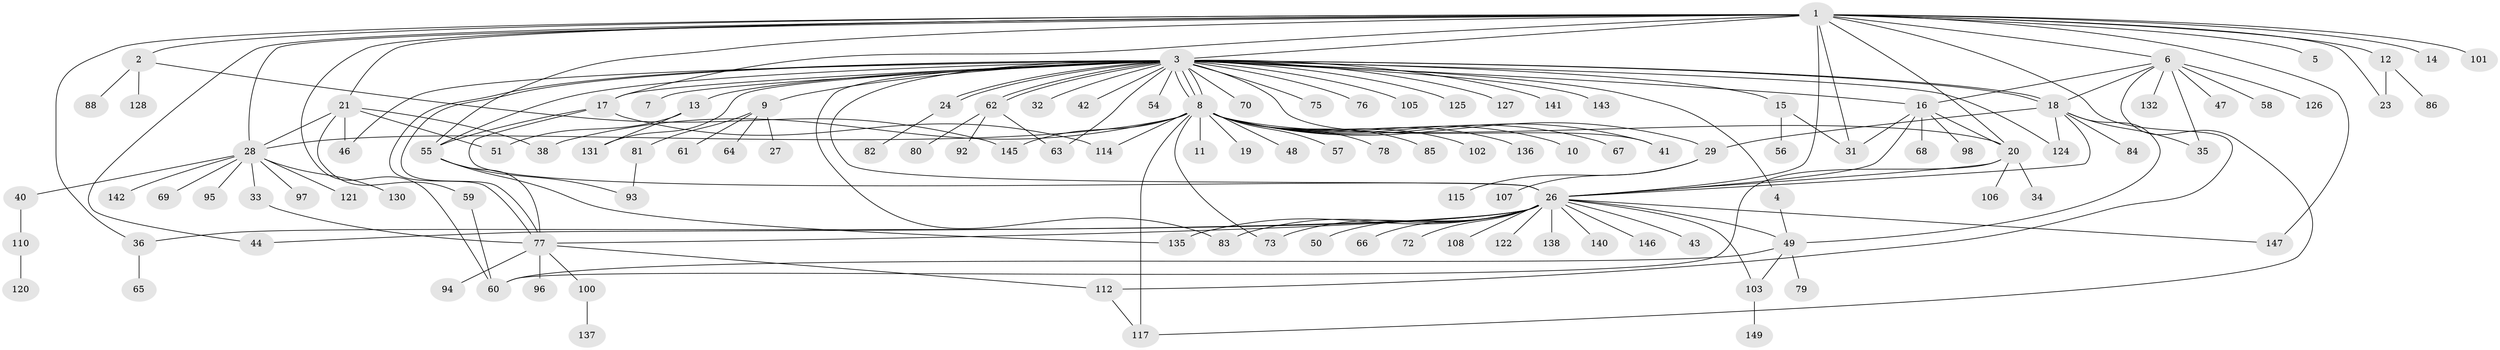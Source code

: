 // Generated by graph-tools (version 1.1) at 2025/23/03/03/25 07:23:54]
// undirected, 120 vertices, 172 edges
graph export_dot {
graph [start="1"]
  node [color=gray90,style=filled];
  1 [super="+109"];
  2 [super="+25"];
  3 [super="+39"];
  4 [super="+111"];
  5;
  6 [super="+71"];
  7;
  8 [super="+53"];
  9;
  10;
  11;
  12 [super="+45"];
  13;
  14 [super="+22"];
  15;
  16;
  17 [super="+139"];
  18 [super="+134"];
  19;
  20 [super="+123"];
  21 [super="+119"];
  23;
  24;
  26 [super="+30"];
  27;
  28 [super="+99"];
  29;
  31 [super="+113"];
  32;
  33 [super="+37"];
  34;
  35 [super="+52"];
  36 [super="+129"];
  38 [super="+91"];
  40;
  41 [super="+104"];
  42;
  43;
  44 [super="+90"];
  46 [super="+87"];
  47;
  48;
  49 [super="+74"];
  50;
  51;
  54;
  55;
  56;
  57;
  58;
  59;
  60 [super="+118"];
  61;
  62;
  63 [super="+89"];
  64;
  65;
  66;
  67;
  68;
  69;
  70;
  72;
  73;
  75;
  76;
  77 [super="+133"];
  78;
  79;
  80;
  81;
  82;
  83;
  84;
  85;
  86;
  88;
  92;
  93;
  94;
  95;
  96;
  97;
  98;
  100;
  101;
  102;
  103 [super="+116"];
  105;
  106;
  107;
  108;
  110 [super="+148"];
  112;
  114;
  115;
  117;
  120;
  121;
  122;
  124;
  125 [super="+144"];
  126;
  127;
  128;
  130;
  131;
  132;
  135;
  136;
  137;
  138;
  140;
  141;
  142;
  143;
  145;
  146;
  147;
  149;
  1 -- 2;
  1 -- 3;
  1 -- 5;
  1 -- 6;
  1 -- 12;
  1 -- 14;
  1 -- 17;
  1 -- 20;
  1 -- 21;
  1 -- 23;
  1 -- 26 [weight=2];
  1 -- 36;
  1 -- 44;
  1 -- 101;
  1 -- 112;
  1 -- 147;
  1 -- 28;
  1 -- 55;
  1 -- 31;
  1 -- 60;
  2 -- 88;
  2 -- 128;
  2 -- 145;
  3 -- 4;
  3 -- 7;
  3 -- 8;
  3 -- 8;
  3 -- 8;
  3 -- 9;
  3 -- 13;
  3 -- 15;
  3 -- 16;
  3 -- 18;
  3 -- 18;
  3 -- 24;
  3 -- 24;
  3 -- 26;
  3 -- 32;
  3 -- 41;
  3 -- 42;
  3 -- 54;
  3 -- 55;
  3 -- 62;
  3 -- 62;
  3 -- 63;
  3 -- 70;
  3 -- 75;
  3 -- 77;
  3 -- 77;
  3 -- 83;
  3 -- 105;
  3 -- 124;
  3 -- 125;
  3 -- 127;
  3 -- 131;
  3 -- 141;
  3 -- 143;
  3 -- 76;
  3 -- 17;
  3 -- 46;
  4 -- 49;
  6 -- 18;
  6 -- 35 [weight=2];
  6 -- 47;
  6 -- 58;
  6 -- 117;
  6 -- 132;
  6 -- 16;
  6 -- 126;
  8 -- 10;
  8 -- 11;
  8 -- 19;
  8 -- 28;
  8 -- 29;
  8 -- 38;
  8 -- 48;
  8 -- 57;
  8 -- 67;
  8 -- 73;
  8 -- 102;
  8 -- 114;
  8 -- 117;
  8 -- 136;
  8 -- 145;
  8 -- 20;
  8 -- 85;
  8 -- 41;
  8 -- 78;
  9 -- 27;
  9 -- 61;
  9 -- 64;
  9 -- 81;
  12 -- 86;
  12 -- 23;
  13 -- 51;
  13 -- 131;
  15 -- 31;
  15 -- 56;
  16 -- 20;
  16 -- 26;
  16 -- 68;
  16 -- 98;
  16 -- 31;
  17 -- 55;
  17 -- 114;
  17 -- 26;
  18 -- 29;
  18 -- 49;
  18 -- 84;
  18 -- 124;
  18 -- 26 [weight=2];
  18 -- 35;
  20 -- 26;
  20 -- 34;
  20 -- 60;
  20 -- 106;
  21 -- 28;
  21 -- 46;
  21 -- 51;
  21 -- 59;
  21 -- 38;
  24 -- 82;
  26 -- 43;
  26 -- 50;
  26 -- 73;
  26 -- 103;
  26 -- 140;
  26 -- 146;
  26 -- 66;
  26 -- 135;
  26 -- 72;
  26 -- 138;
  26 -- 77 [weight=2];
  26 -- 83;
  26 -- 147;
  26 -- 36;
  26 -- 44;
  26 -- 108;
  26 -- 122;
  26 -- 49;
  28 -- 33;
  28 -- 40;
  28 -- 69;
  28 -- 95;
  28 -- 97;
  28 -- 121;
  28 -- 130;
  28 -- 142;
  29 -- 107;
  29 -- 115;
  33 -- 77;
  36 -- 65;
  40 -- 110;
  49 -- 79;
  49 -- 103;
  49 -- 60;
  55 -- 77;
  55 -- 93;
  55 -- 135;
  59 -- 60;
  62 -- 80;
  62 -- 92;
  62 -- 63;
  77 -- 94;
  77 -- 96;
  77 -- 100;
  77 -- 112;
  81 -- 93;
  100 -- 137;
  103 -- 149;
  110 -- 120;
  112 -- 117;
}
